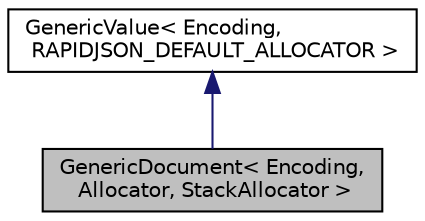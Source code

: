 digraph "GenericDocument&lt; Encoding, Allocator, StackAllocator &gt;"
{
 // LATEX_PDF_SIZE
  edge [fontname="Helvetica",fontsize="10",labelfontname="Helvetica",labelfontsize="10"];
  node [fontname="Helvetica",fontsize="10",shape=record];
  Node1 [label="GenericDocument\< Encoding,\l Allocator, StackAllocator \>",height=0.2,width=0.4,color="black", fillcolor="grey75", style="filled", fontcolor="black",tooltip="A document for parsing JSON text as DOM."];
  Node2 -> Node1 [dir="back",color="midnightblue",fontsize="10",style="solid",fontname="Helvetica"];
  Node2 [label="GenericValue\< Encoding,\l RAPIDJSON_DEFAULT_ALLOCATOR \>",height=0.2,width=0.4,color="black", fillcolor="white", style="filled",URL="$classGenericValue.html",tooltip=" "];
}
